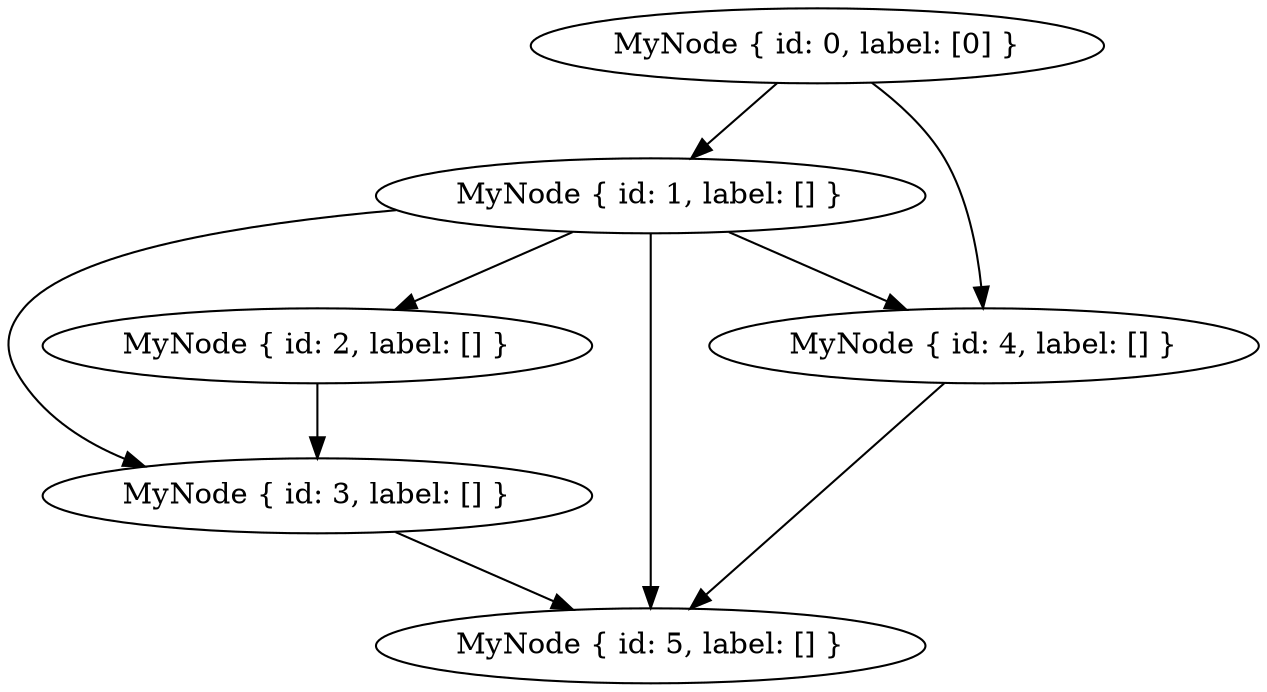 digraph {
    0 [ label = "MyNode { id: 0, label: [0] }" ]
    1 [ label = "MyNode { id: 1, label: [] }" ]
    2 [ label = "MyNode { id: 2, label: [] }" ]
    3 [ label = "MyNode { id: 3, label: [] }" ]
    4 [ label = "MyNode { id: 4, label: [] }" ]
    5 [ label = "MyNode { id: 5, label: [] }" ]
    0 -> 1 [ ]
    2 -> 3 [ ]
    1 -> 3 [ ]
    0 -> 4 [ ]
    1 -> 2 [ ]
    1 -> 5 [ ]
    1 -> 4 [ ]
    4 -> 5 [ ]
    3 -> 5 [ ]
}
